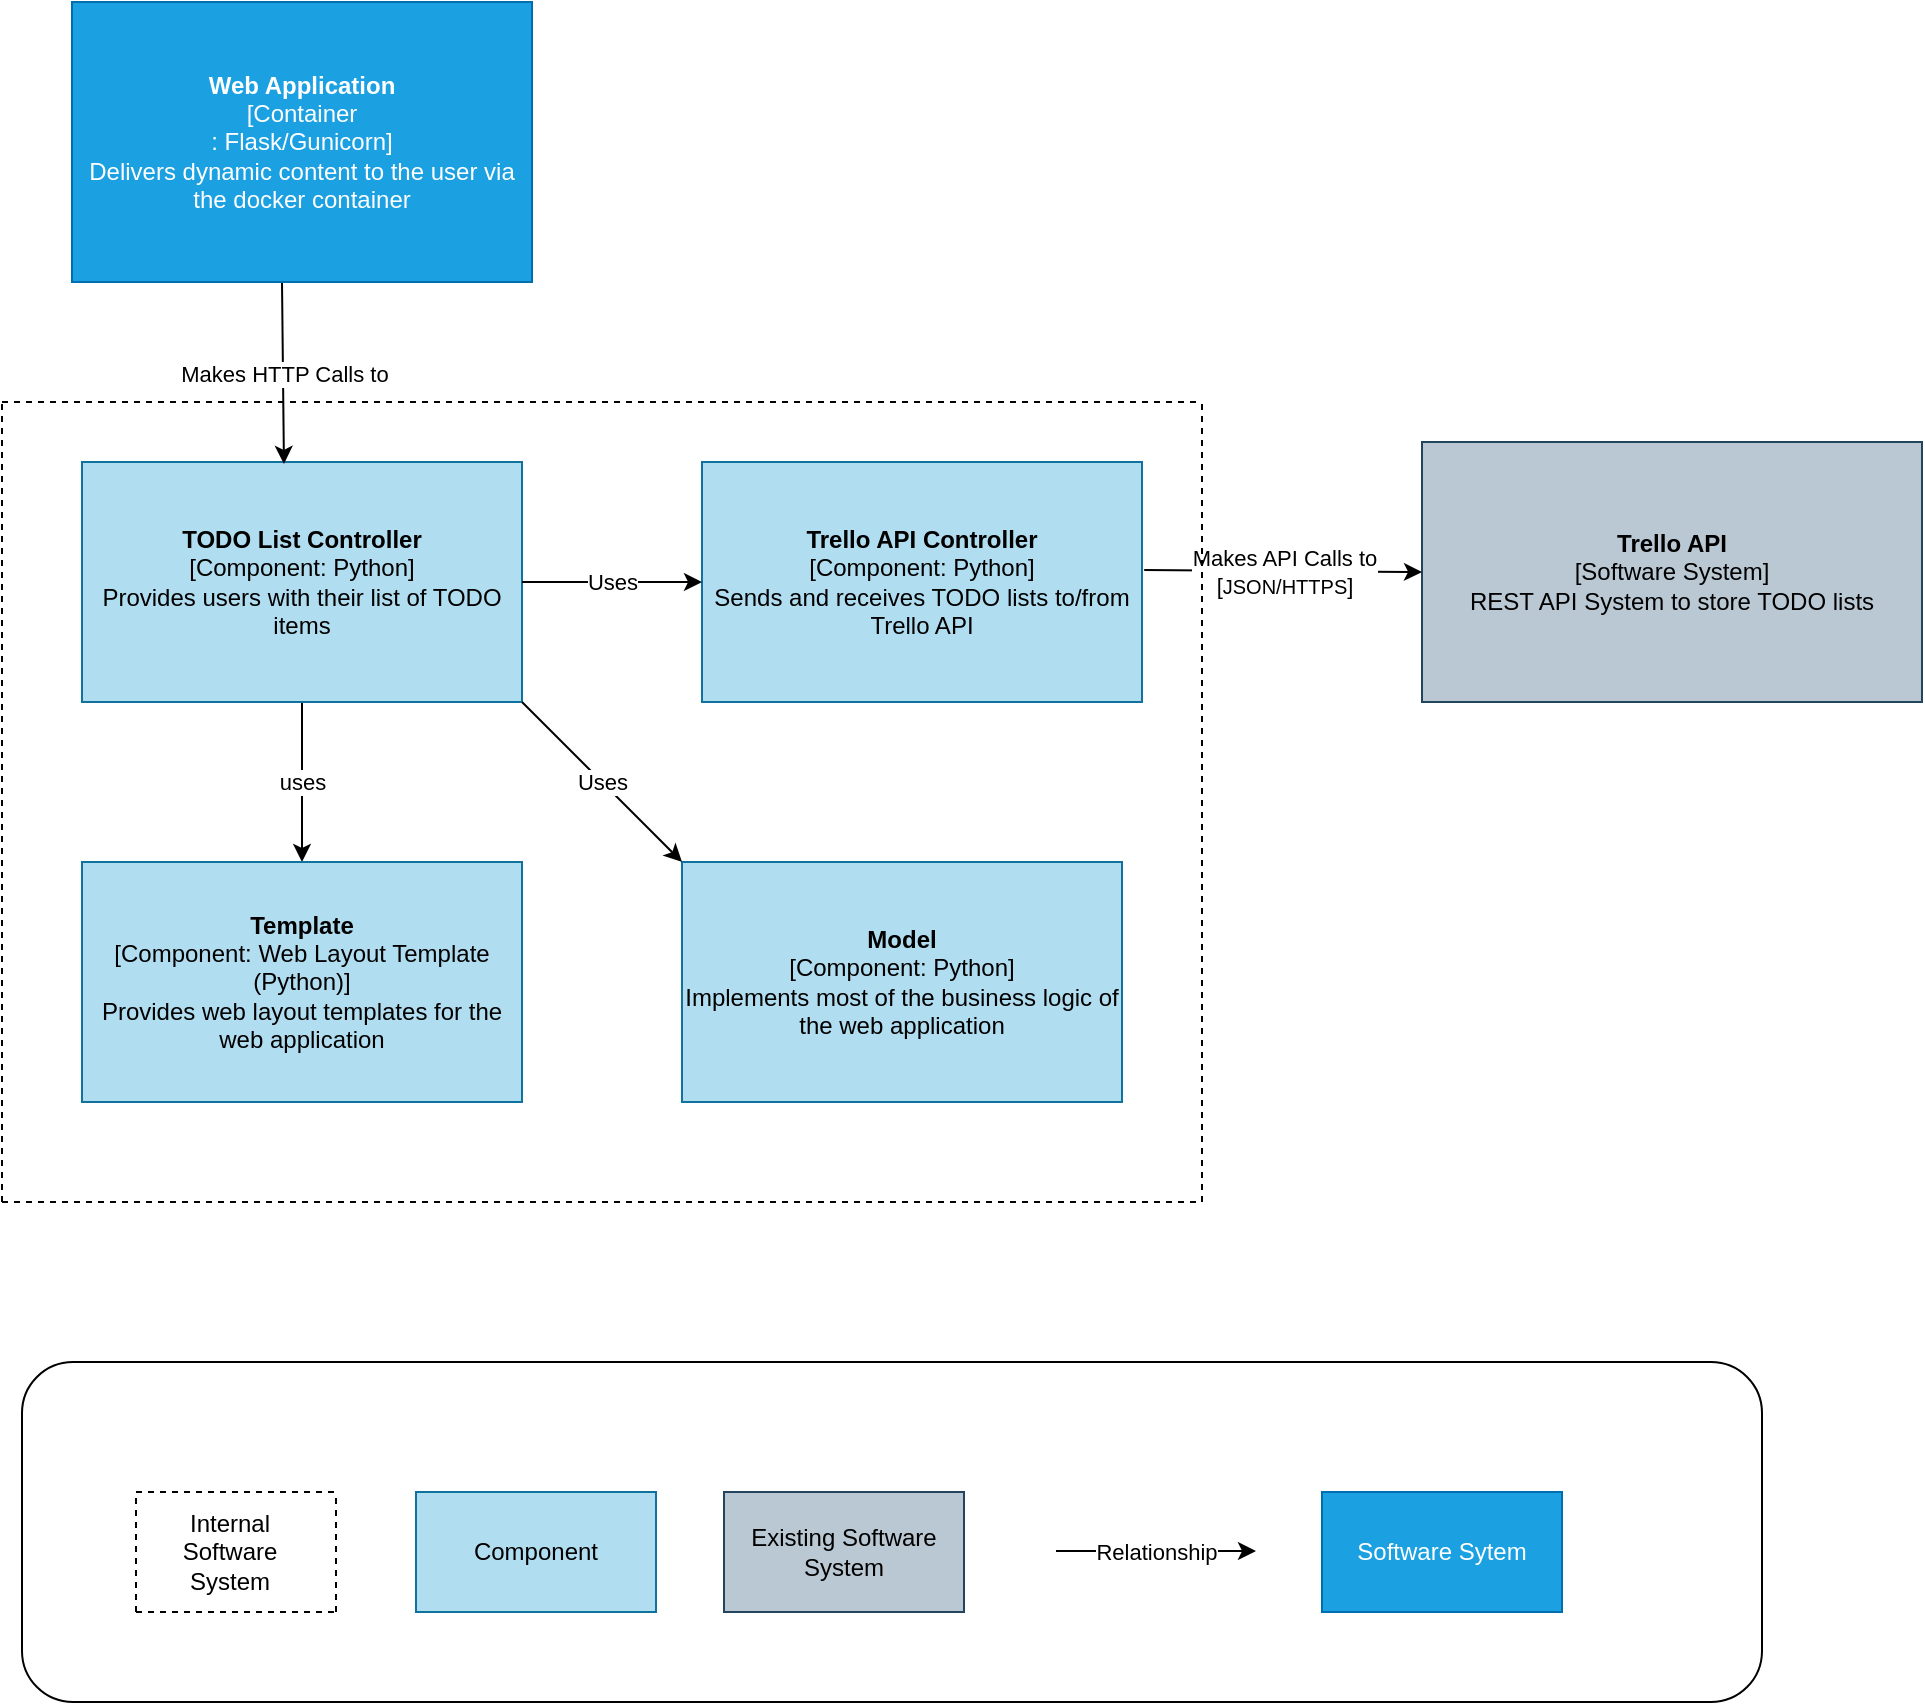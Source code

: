 <mxfile>
    <diagram id="25LeSW7_MVafDEFrJUmp" name="Page-1">
        <mxGraphModel dx="1469" dy="313" grid="1" gridSize="10" guides="1" tooltips="1" connect="1" arrows="1" fold="1" page="1" pageScale="1" pageWidth="827" pageHeight="1169" math="0" shadow="0">
            <root>
                <mxCell id="0"/>
                <mxCell id="1" parent="0"/>
                <mxCell id="29" value="uses" style="edgeStyle=orthogonalEdgeStyle;rounded=0;orthogonalLoop=1;jettySize=auto;html=1;" edge="1" parent="1" source="3" target="28">
                    <mxGeometry relative="1" as="geometry"/>
                </mxCell>
                <mxCell id="3" value="&lt;div&gt;&lt;b&gt;TODO List Controller&lt;/b&gt;&lt;/div&gt;&lt;div&gt;[Component: Python]&lt;/div&gt;&lt;div&gt;Provides users with their list of TODO items&lt;br&gt;&lt;/div&gt;" style="rounded=0;whiteSpace=wrap;html=1;fillColor=#b1ddf0;strokeColor=#10739e;" vertex="1" parent="1">
                    <mxGeometry x="-760" y="270" width="220" height="120" as="geometry"/>
                </mxCell>
                <mxCell id="4" value="&lt;div&gt;&lt;b&gt;Trello API Controller&lt;/b&gt;&lt;/div&gt;&lt;div&gt;[Component: Python]&lt;/div&gt;&lt;div&gt;Sends and receives TODO lists to/from Trello API&lt;br&gt;&lt;/div&gt;" style="rounded=0;whiteSpace=wrap;html=1;fillColor=#b1ddf0;strokeColor=#10739e;" vertex="1" parent="1">
                    <mxGeometry x="-450" y="270" width="220" height="120" as="geometry"/>
                </mxCell>
                <mxCell id="5" value="&lt;div&gt;&lt;b&gt;Trello API&lt;/b&gt;&lt;/div&gt;&lt;div&gt;[Software System]&lt;/div&gt;&lt;div&gt;REST API System to store TODO lists&lt;br&gt;&lt;/div&gt;" style="rounded=0;whiteSpace=wrap;html=1;fillColor=#bac8d3;strokeColor=#23445d;" vertex="1" parent="1">
                    <mxGeometry x="-90" y="260" width="250" height="130" as="geometry"/>
                </mxCell>
                <mxCell id="6" value="" style="endArrow=classic;html=1;entryX=0;entryY=0.5;entryDx=0;entryDy=0;exitX=1.005;exitY=0.45;exitDx=0;exitDy=0;exitPerimeter=0;" edge="1" parent="1" source="4" target="5">
                    <mxGeometry relative="1" as="geometry">
                        <mxPoint x="-200" y="325" as="sourcePoint"/>
                        <mxPoint x="-140" y="324.5" as="targetPoint"/>
                    </mxGeometry>
                </mxCell>
                <mxCell id="7" value="Makes API Calls to&lt;br&gt;[&lt;font style=&quot;font-size: 10px&quot;&gt;JSON/HTTPS&lt;/font&gt;]" style="edgeLabel;resizable=0;html=1;align=center;verticalAlign=middle;" connectable="0" vertex="1" parent="6">
                    <mxGeometry relative="1" as="geometry">
                        <mxPoint as="offset"/>
                    </mxGeometry>
                </mxCell>
                <mxCell id="8" value="" style="endArrow=classic;html=1;exitX=0.5;exitY=1;exitDx=0;exitDy=0;entryX=0.459;entryY=0.008;entryDx=0;entryDy=0;entryPerimeter=0;" edge="1" parent="1" target="3">
                    <mxGeometry relative="1" as="geometry">
                        <mxPoint x="-660" y="180" as="sourcePoint"/>
                        <mxPoint x="-660.5" y="260" as="targetPoint"/>
                    </mxGeometry>
                </mxCell>
                <mxCell id="9" value="Makes HTTP Calls to" style="edgeLabel;resizable=0;html=1;align=center;verticalAlign=middle;" connectable="0" vertex="1" parent="8">
                    <mxGeometry relative="1" as="geometry"/>
                </mxCell>
                <mxCell id="10" value="" style="endArrow=classic;html=1;exitX=1;exitY=0.5;exitDx=0;exitDy=0;" edge="1" parent="1" source="3">
                    <mxGeometry relative="1" as="geometry">
                        <mxPoint x="-520" y="329.5" as="sourcePoint"/>
                        <mxPoint x="-450" y="330" as="targetPoint"/>
                    </mxGeometry>
                </mxCell>
                <mxCell id="11" value="Uses" style="edgeLabel;resizable=0;html=1;align=center;verticalAlign=middle;" connectable="0" vertex="1" parent="10">
                    <mxGeometry relative="1" as="geometry"/>
                </mxCell>
                <mxCell id="12" value="" style="endArrow=none;dashed=1;html=1;" edge="1" parent="1">
                    <mxGeometry width="50" height="50" relative="1" as="geometry">
                        <mxPoint x="-800" y="240" as="sourcePoint"/>
                        <mxPoint x="-200" y="240" as="targetPoint"/>
                    </mxGeometry>
                </mxCell>
                <mxCell id="13" value="" style="endArrow=none;dashed=1;html=1;" edge="1" parent="1">
                    <mxGeometry width="50" height="50" relative="1" as="geometry">
                        <mxPoint x="-800" y="640" as="sourcePoint"/>
                        <mxPoint x="-800" y="240" as="targetPoint"/>
                    </mxGeometry>
                </mxCell>
                <mxCell id="14" value="" style="endArrow=none;dashed=1;html=1;" edge="1" parent="1">
                    <mxGeometry width="50" height="50" relative="1" as="geometry">
                        <mxPoint x="-200" y="640" as="sourcePoint"/>
                        <mxPoint x="-200" y="240" as="targetPoint"/>
                    </mxGeometry>
                </mxCell>
                <mxCell id="15" value="" style="endArrow=none;dashed=1;html=1;" edge="1" parent="1">
                    <mxGeometry width="50" height="50" relative="1" as="geometry">
                        <mxPoint x="-800" y="640" as="sourcePoint"/>
                        <mxPoint x="-200" y="640" as="targetPoint"/>
                        <Array as="points">
                            <mxPoint x="-500" y="640"/>
                        </Array>
                    </mxGeometry>
                </mxCell>
                <mxCell id="16" value="" style="rounded=1;whiteSpace=wrap;html=1;" vertex="1" parent="1">
                    <mxGeometry x="-790" y="720" width="870" height="170" as="geometry"/>
                </mxCell>
                <mxCell id="17" value="" style="group" vertex="1" connectable="0" parent="1">
                    <mxGeometry x="-733" y="785" width="100" height="60" as="geometry"/>
                </mxCell>
                <mxCell id="18" value="" style="endArrow=none;dashed=1;html=1;" edge="1" parent="17">
                    <mxGeometry width="50" height="50" relative="1" as="geometry">
                        <mxPoint as="sourcePoint"/>
                        <mxPoint x="100" as="targetPoint"/>
                        <Array as="points">
                            <mxPoint/>
                        </Array>
                    </mxGeometry>
                </mxCell>
                <mxCell id="19" value="" style="endArrow=none;dashed=1;html=1;" edge="1" parent="17">
                    <mxGeometry width="50" height="50" relative="1" as="geometry">
                        <mxPoint x="100" y="60" as="sourcePoint"/>
                        <mxPoint x="100" as="targetPoint"/>
                        <Array as="points"/>
                    </mxGeometry>
                </mxCell>
                <mxCell id="20" value="" style="endArrow=none;dashed=1;html=1;" edge="1" parent="17">
                    <mxGeometry width="50" height="50" relative="1" as="geometry">
                        <mxPoint y="60" as="sourcePoint"/>
                        <mxPoint x="100" y="60" as="targetPoint"/>
                        <Array as="points">
                            <mxPoint y="60"/>
                        </Array>
                    </mxGeometry>
                </mxCell>
                <mxCell id="21" value="" style="endArrow=none;dashed=1;html=1;" edge="1" parent="17">
                    <mxGeometry width="50" height="50" relative="1" as="geometry">
                        <mxPoint y="60" as="sourcePoint"/>
                        <mxPoint as="targetPoint"/>
                        <Array as="points"/>
                    </mxGeometry>
                </mxCell>
                <mxCell id="22" value="Component" style="rounded=0;whiteSpace=wrap;html=1;fillColor=#b1ddf0;strokeColor=#10739e;" vertex="1" parent="1">
                    <mxGeometry x="-593" y="785" width="120" height="60" as="geometry"/>
                </mxCell>
                <mxCell id="23" value="Existing Software System" style="rounded=0;whiteSpace=wrap;html=1;fillColor=#bac8d3;strokeColor=#23445d;" vertex="1" parent="1">
                    <mxGeometry x="-439" y="785" width="120" height="60" as="geometry"/>
                </mxCell>
                <mxCell id="24" value="Internal Software System" style="text;html=1;strokeColor=none;fillColor=none;align=center;verticalAlign=middle;whiteSpace=wrap;rounded=0;" vertex="1" parent="1">
                    <mxGeometry x="-706" y="805" width="40" height="20" as="geometry"/>
                </mxCell>
                <mxCell id="26" value="" style="endArrow=classic;html=1;" edge="1" parent="1">
                    <mxGeometry x="-889" y="720" as="geometry">
                        <mxPoint x="-273" y="814.5" as="sourcePoint"/>
                        <mxPoint x="-173" y="814.5" as="targetPoint"/>
                    </mxGeometry>
                </mxCell>
                <mxCell id="27" value="Relationship" style="edgeLabel;resizable=0;html=1;align=center;verticalAlign=middle;" connectable="0" vertex="1" parent="26">
                    <mxGeometry relative="1" as="geometry"/>
                </mxCell>
                <mxCell id="28" value="&lt;div&gt;&lt;b&gt;Template&lt;/b&gt;&lt;/div&gt;&lt;div&gt;[Component: Web Layout Template (Python)]&lt;/div&gt;&lt;div&gt;Provides web layout templates for the web application&lt;br&gt;&lt;/div&gt;" style="rounded=0;whiteSpace=wrap;html=1;fillColor=#b1ddf0;strokeColor=#10739e;" vertex="1" parent="1">
                    <mxGeometry x="-760" y="470" width="220" height="120" as="geometry"/>
                </mxCell>
                <mxCell id="30" value="&lt;div&gt;&lt;b&gt;Web Application&lt;/b&gt;&lt;/div&gt;&lt;div&gt;[Container&lt;br&gt;&lt;/div&gt;&lt;div&gt;: Flask/Gunicorn]&lt;/div&gt;&lt;div&gt;Delivers dynamic content to the user via the docker container&lt;br&gt;&lt;/div&gt;" style="rounded=0;whiteSpace=wrap;html=1;fillColor=#1ba1e2;strokeColor=#006EAF;fontColor=#ffffff;" vertex="1" parent="1">
                    <mxGeometry x="-765" y="40" width="230" height="140" as="geometry"/>
                </mxCell>
                <mxCell id="31" value="&lt;div&gt;&lt;b&gt;Model&lt;/b&gt;&lt;/div&gt;&lt;div&gt;[Component: Python]&lt;/div&gt;&lt;div&gt;Implements most of the business logic of the web application&lt;br&gt;&lt;/div&gt;" style="rounded=0;whiteSpace=wrap;html=1;fillColor=#b1ddf0;strokeColor=#10739e;" vertex="1" parent="1">
                    <mxGeometry x="-460" y="470" width="220" height="120" as="geometry"/>
                </mxCell>
                <mxCell id="34" value="Uses" style="endArrow=classic;html=1;entryX=0;entryY=0;entryDx=0;entryDy=0;exitX=1;exitY=1;exitDx=0;exitDy=0;" edge="1" parent="1" source="3" target="31">
                    <mxGeometry width="50" height="50" relative="1" as="geometry">
                        <mxPoint x="-540" y="410" as="sourcePoint"/>
                        <mxPoint x="-490" y="360" as="targetPoint"/>
                    </mxGeometry>
                </mxCell>
                <mxCell id="35" value="Software Sytem" style="rounded=0;whiteSpace=wrap;html=1;fillColor=#1ba1e2;strokeColor=#006EAF;fontColor=#ffffff;" vertex="1" parent="1">
                    <mxGeometry x="-140" y="785" width="120" height="60" as="geometry"/>
                </mxCell>
            </root>
        </mxGraphModel>
    </diagram>
</mxfile>